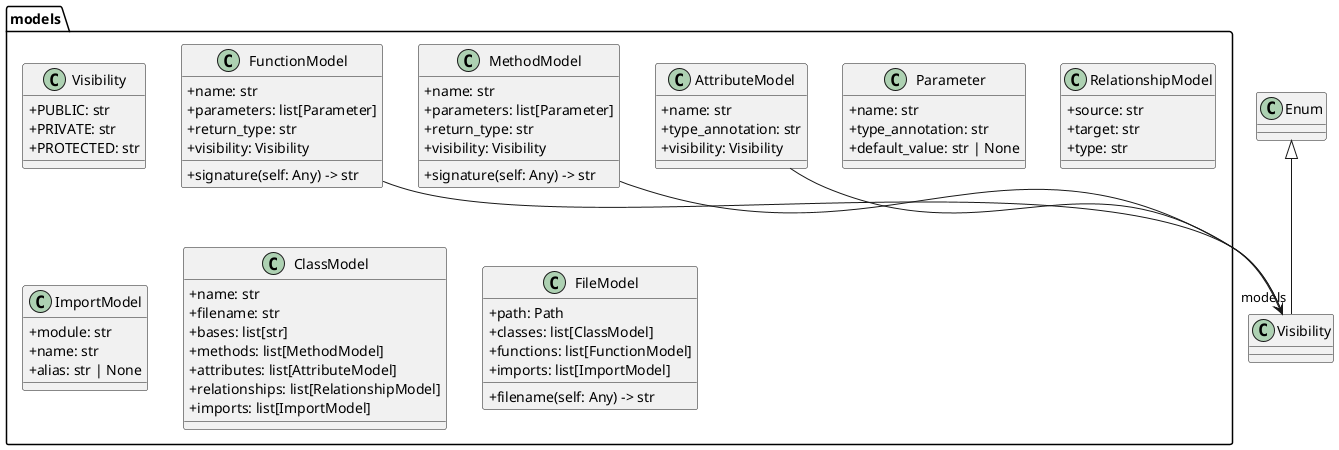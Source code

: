 @startuml
skinparam classAttributeIconSize 0

package "models" {
  class Visibility {
    +PUBLIC: str
    +PRIVATE: str
    +PROTECTED: str
  }
  class Parameter {
    +name: str
    +type_annotation: str
    +default_value: str | None
  }
  class AttributeModel {
    +name: str
    +type_annotation: str
    +visibility: Visibility
  }
  class MethodModel {
    +name: str
    +parameters: list[Parameter]
    +return_type: str
    +visibility: Visibility
    +signature(self: Any) -> str
  }
  class RelationshipModel {
    +source: str
    +target: str
    +type: str
  }
  class ImportModel {
    +module: str
    +name: str
    +alias: str | None
  }
  class ClassModel {
    +name: str
    +filename: str
    +bases: list[str]
    +methods: list[MethodModel]
    +attributes: list[AttributeModel]
    +relationships: list[RelationshipModel]
    +imports: list[ImportModel]
  }
  class FunctionModel {
    +name: str
    +parameters: list[Parameter]
    +return_type: str
    +visibility: Visibility
    +signature(self: Any) -> str
  }
  class FileModel {
    +path: Path
    +classes: list[ClassModel]
    +functions: list[FunctionModel]
    +imports: list[ImportModel]
    +filename(self: Any) -> str
  }
}

' Relationships
Enum <|-- "models".Visibility
AttributeModel --> Visibility
MethodModel --> Visibility
FunctionModel --> Visibility
@enduml